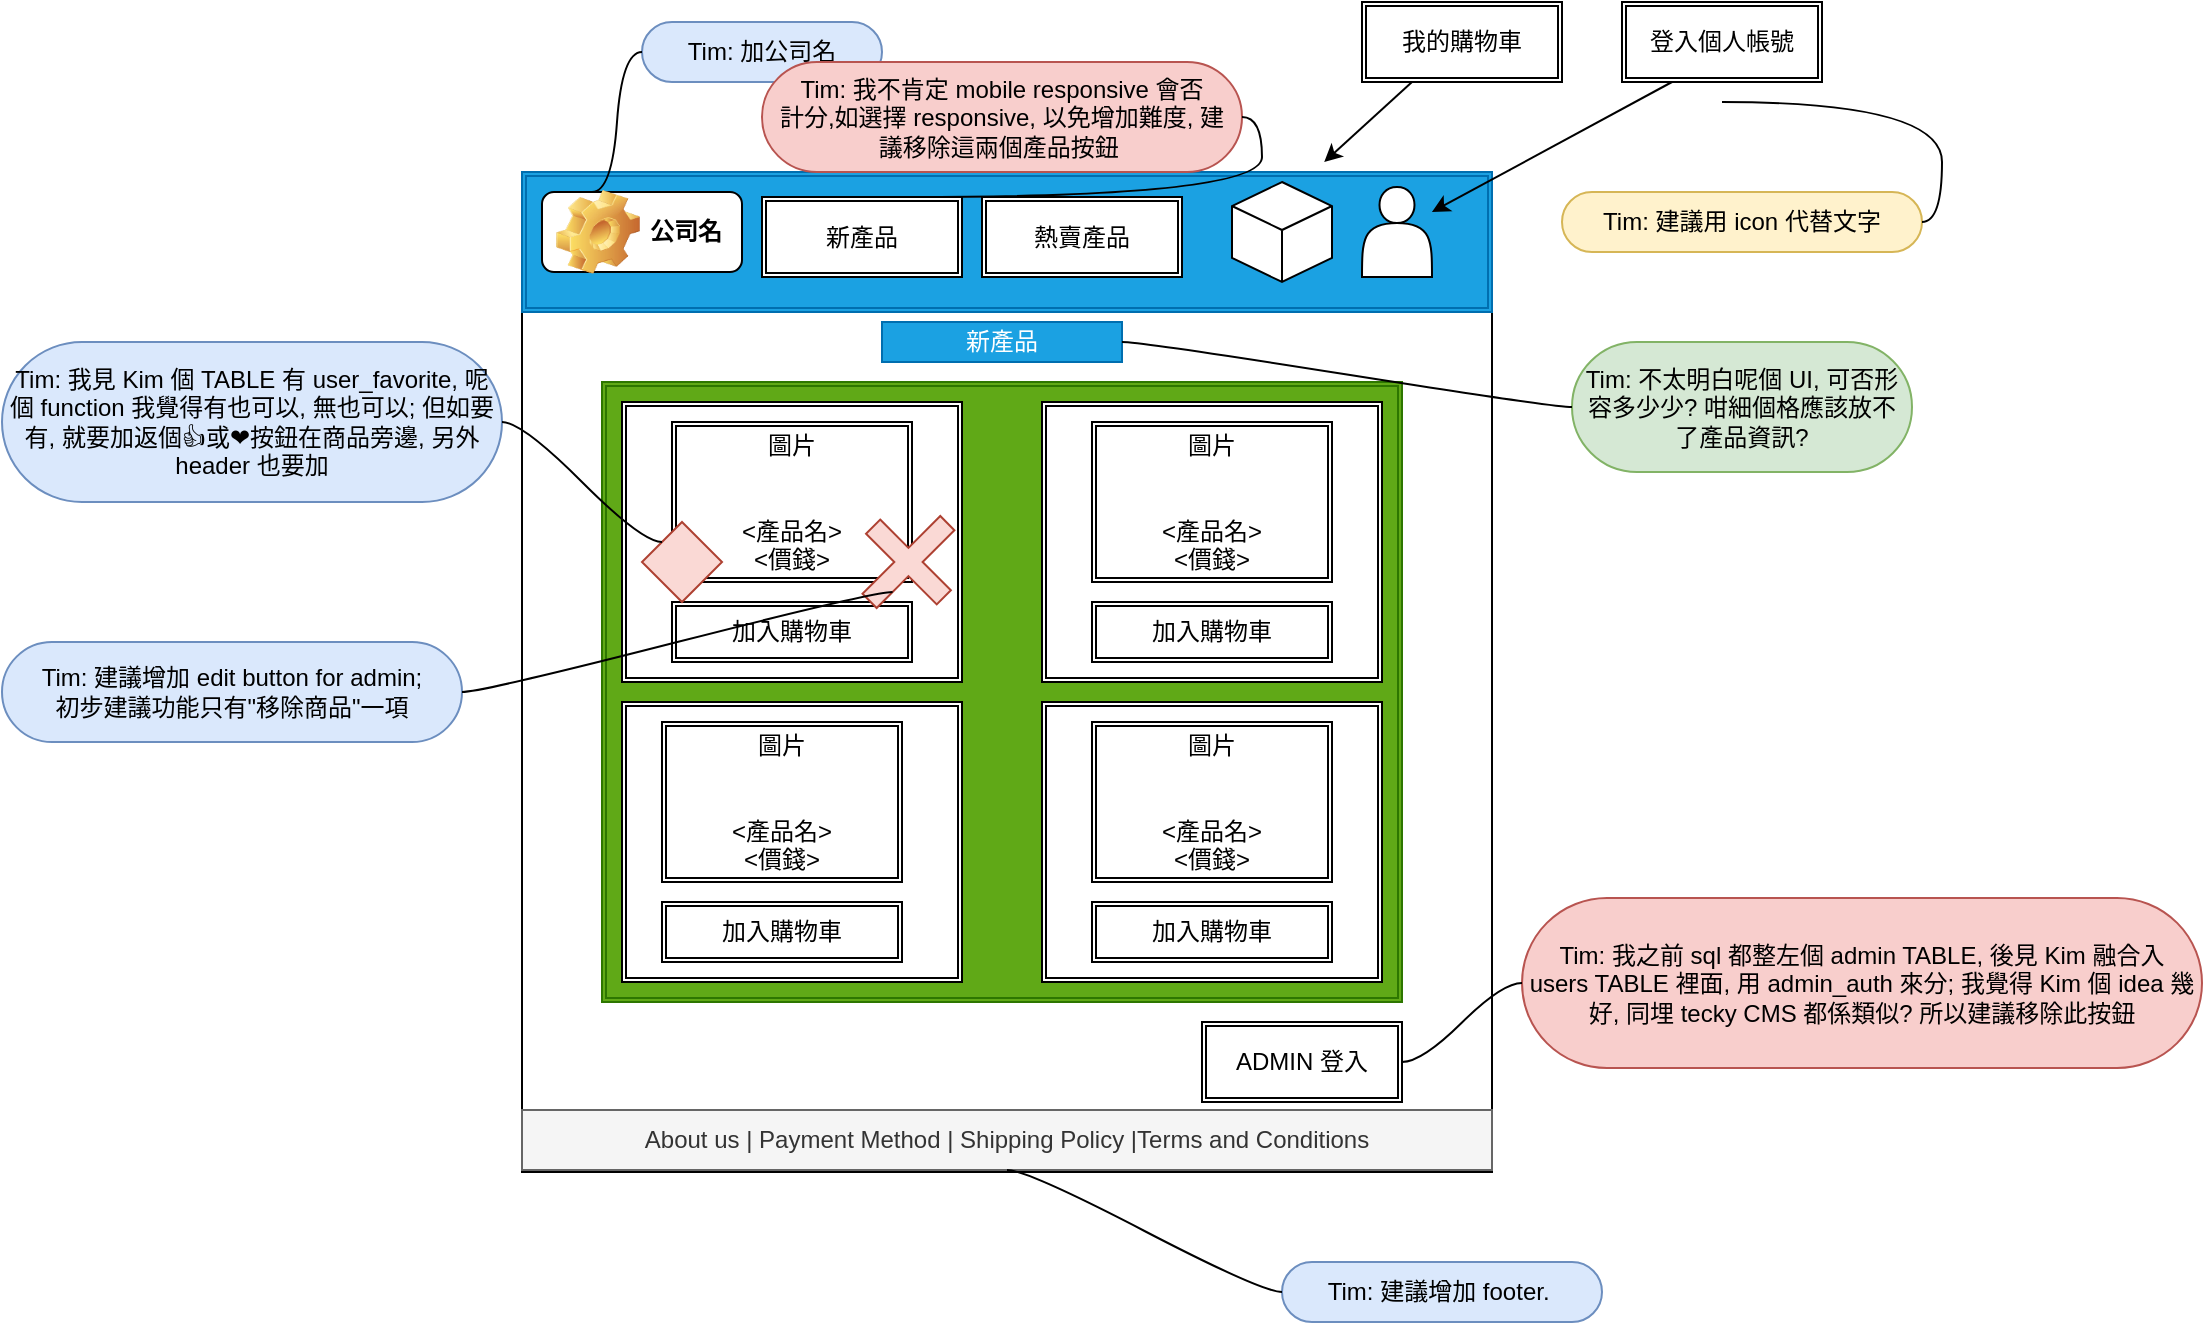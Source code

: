 <mxfile>
    <diagram id="roQbGH4EcYlLzuBR_OSG" name="Page-1">
        <mxGraphModel dx="1471" dy="502" grid="1" gridSize="10" guides="1" tooltips="1" connect="1" arrows="1" fold="1" page="1" pageScale="1" pageWidth="850" pageHeight="1100" math="0" shadow="0">
            <root>
                <mxCell id="0"/>
                <mxCell id="1" parent="0"/>
                <mxCell id="2" value="" style="whiteSpace=wrap;html=1;" parent="1" vertex="1">
                    <mxGeometry x="140" y="145" width="485" height="500" as="geometry"/>
                </mxCell>
                <mxCell id="4" value="" style="shape=ext;double=1;rounded=0;whiteSpace=wrap;html=1;fillColor=#1ba1e2;fontColor=#ffffff;strokeColor=#006EAF;" parent="1" vertex="1">
                    <mxGeometry x="140" y="145" width="485" height="70" as="geometry"/>
                </mxCell>
                <mxCell id="5" value="熱賣產品" style="shape=ext;double=1;rounded=0;whiteSpace=wrap;html=1;" parent="1" vertex="1">
                    <mxGeometry x="370" y="157.5" width="100" height="40" as="geometry"/>
                </mxCell>
                <mxCell id="6" value="新產品" style="shape=ext;double=1;rounded=0;whiteSpace=wrap;html=1;" parent="1" vertex="1">
                    <mxGeometry x="260" y="157.5" width="100" height="40" as="geometry"/>
                </mxCell>
                <mxCell id="29" style="edgeStyle=none;html=1;exitX=0.25;exitY=1;exitDx=0;exitDy=0;entryX=0.827;entryY=-0.071;entryDx=0;entryDy=0;entryPerimeter=0;" parent="1" source="7" target="4" edge="1">
                    <mxGeometry relative="1" as="geometry"/>
                </mxCell>
                <mxCell id="7" value="我的購物車" style="shape=ext;double=1;rounded=0;whiteSpace=wrap;html=1;" parent="1" vertex="1">
                    <mxGeometry x="560" y="60" width="100" height="40" as="geometry"/>
                </mxCell>
                <mxCell id="8" value="" style="shape=ext;double=1;rounded=0;whiteSpace=wrap;html=1;fillColor=#60a917;fontColor=#ffffff;strokeColor=#2D7600;" parent="1" vertex="1">
                    <mxGeometry x="180" y="250" width="400" height="310" as="geometry"/>
                </mxCell>
                <mxCell id="10" value="ADMIN 登入" style="shape=ext;double=1;rounded=0;whiteSpace=wrap;html=1;" parent="1" vertex="1">
                    <mxGeometry x="480" y="570" width="100" height="40" as="geometry"/>
                </mxCell>
                <mxCell id="30" style="edgeStyle=none;html=1;exitX=0.25;exitY=1;exitDx=0;exitDy=0;entryX=0.938;entryY=0.286;entryDx=0;entryDy=0;entryPerimeter=0;" parent="1" source="11" target="4" edge="1">
                    <mxGeometry relative="1" as="geometry"/>
                </mxCell>
                <mxCell id="11" value="登入個人帳號" style="shape=ext;double=1;rounded=0;whiteSpace=wrap;html=1;" parent="1" vertex="1">
                    <mxGeometry x="690" y="60" width="100" height="40" as="geometry"/>
                </mxCell>
                <mxCell id="12" value="" style="shape=ext;double=1;rounded=0;whiteSpace=wrap;html=1;" parent="1" vertex="1">
                    <mxGeometry x="190" y="260" width="170" height="140" as="geometry"/>
                </mxCell>
                <mxCell id="13" value="圖片&lt;br&gt;&lt;br&gt;&lt;br&gt;&amp;lt;產品名&amp;gt;&lt;br&gt;&amp;lt;價錢&amp;gt;" style="shape=ext;double=1;rounded=0;whiteSpace=wrap;html=1;" parent="1" vertex="1">
                    <mxGeometry x="215" y="270" width="120" height="80" as="geometry"/>
                </mxCell>
                <mxCell id="15" value="加入購物車" style="shape=ext;double=1;rounded=0;whiteSpace=wrap;html=1;" parent="1" vertex="1">
                    <mxGeometry x="215" y="360" width="120" height="30" as="geometry"/>
                </mxCell>
                <mxCell id="16" value="" style="shape=ext;double=1;rounded=0;whiteSpace=wrap;html=1;" parent="1" vertex="1">
                    <mxGeometry x="190" y="410" width="170" height="140" as="geometry"/>
                </mxCell>
                <mxCell id="17" value="" style="shape=ext;double=1;rounded=0;whiteSpace=wrap;html=1;" parent="1" vertex="1">
                    <mxGeometry x="400" y="410" width="170" height="140" as="geometry"/>
                </mxCell>
                <mxCell id="18" value="" style="shape=ext;double=1;rounded=0;whiteSpace=wrap;html=1;" parent="1" vertex="1">
                    <mxGeometry x="400" y="260" width="170" height="140" as="geometry"/>
                </mxCell>
                <mxCell id="20" value="圖片&lt;br&gt;&lt;br&gt;&lt;br&gt;&amp;lt;產品名&amp;gt;&lt;br&gt;&amp;lt;價錢&amp;gt;" style="shape=ext;double=1;rounded=0;whiteSpace=wrap;html=1;" parent="1" vertex="1">
                    <mxGeometry x="425" y="270" width="120" height="80" as="geometry"/>
                </mxCell>
                <mxCell id="21" value="圖片&lt;br&gt;&lt;br&gt;&lt;br&gt;&amp;lt;產品名&amp;gt;&lt;br&gt;&amp;lt;價錢&amp;gt;" style="shape=ext;double=1;rounded=0;whiteSpace=wrap;html=1;" parent="1" vertex="1">
                    <mxGeometry x="425" y="420" width="120" height="80" as="geometry"/>
                </mxCell>
                <mxCell id="22" value="圖片&lt;br&gt;&lt;br&gt;&lt;br&gt;&amp;lt;產品名&amp;gt;&lt;br&gt;&amp;lt;價錢&amp;gt;" style="shape=ext;double=1;rounded=0;whiteSpace=wrap;html=1;" parent="1" vertex="1">
                    <mxGeometry x="210" y="420" width="120" height="80" as="geometry"/>
                </mxCell>
                <mxCell id="23" value="加入購物車" style="shape=ext;double=1;rounded=0;whiteSpace=wrap;html=1;" parent="1" vertex="1">
                    <mxGeometry x="425" y="360" width="120" height="30" as="geometry"/>
                </mxCell>
                <mxCell id="24" value="加入購物車" style="shape=ext;double=1;rounded=0;whiteSpace=wrap;html=1;" parent="1" vertex="1">
                    <mxGeometry x="425" y="510" width="120" height="30" as="geometry"/>
                </mxCell>
                <mxCell id="25" value="加入購物車" style="shape=ext;double=1;rounded=0;whiteSpace=wrap;html=1;" parent="1" vertex="1">
                    <mxGeometry x="210" y="510" width="120" height="30" as="geometry"/>
                </mxCell>
                <mxCell id="UcK-Pxc_Kl1VhHMFRF_i-39" value="新產品" style="rounded=0;whiteSpace=wrap;html=1;fillColor=#1ba1e2;fontColor=#ffffff;strokeColor=#006EAF;" parent="1" vertex="1">
                    <mxGeometry x="320" y="220" width="120" height="20" as="geometry"/>
                </mxCell>
                <mxCell id="26" value="" style="shape=actor;whiteSpace=wrap;html=1;" parent="1" vertex="1">
                    <mxGeometry x="560" y="152.5" width="35" height="45" as="geometry"/>
                </mxCell>
                <mxCell id="27" value="" style="html=1;whiteSpace=wrap;shape=isoCube2;backgroundOutline=1;isoAngle=15;" parent="1" vertex="1">
                    <mxGeometry x="495" y="150" width="50" height="50" as="geometry"/>
                </mxCell>
                <mxCell id="32" value="公司名" style="label;whiteSpace=wrap;html=1;image=img/clipart/Gear_128x128.png" parent="1" vertex="1">
                    <mxGeometry x="150" y="155" width="100" height="40" as="geometry"/>
                </mxCell>
                <mxCell id="33" value="Tim: 建議用 icon 代替文字" style="whiteSpace=wrap;html=1;rounded=1;arcSize=50;align=center;verticalAlign=middle;strokeWidth=1;autosize=1;spacing=4;treeFolding=1;treeMoving=1;newEdgeStyle={&quot;edgeStyle&quot;:&quot;entityRelationEdgeStyle&quot;,&quot;startArrow&quot;:&quot;none&quot;,&quot;endArrow&quot;:&quot;none&quot;,&quot;segment&quot;:10,&quot;curved&quot;:1,&quot;sourcePerimeterSpacing&quot;:0,&quot;targetPerimeterSpacing&quot;:0};fillColor=#fff2cc;strokeColor=#d6b656;" parent="1" vertex="1">
                    <mxGeometry x="660" y="155" width="180" height="30" as="geometry"/>
                </mxCell>
                <mxCell id="34" value="" style="edgeStyle=entityRelationEdgeStyle;startArrow=none;endArrow=none;segment=10;curved=1;sourcePerimeterSpacing=0;targetPerimeterSpacing=0;" parent="1" target="33" edge="1">
                    <mxGeometry relative="1" as="geometry">
                        <mxPoint x="740" y="110" as="sourcePoint"/>
                    </mxGeometry>
                </mxCell>
                <mxCell id="35" value="Tim: 加公司名" style="whiteSpace=wrap;html=1;rounded=1;arcSize=50;align=center;verticalAlign=middle;strokeWidth=1;autosize=1;spacing=4;treeFolding=1;treeMoving=1;newEdgeStyle={&quot;edgeStyle&quot;:&quot;entityRelationEdgeStyle&quot;,&quot;startArrow&quot;:&quot;none&quot;,&quot;endArrow&quot;:&quot;none&quot;,&quot;segment&quot;:10,&quot;curved&quot;:1,&quot;sourcePerimeterSpacing&quot;:0,&quot;targetPerimeterSpacing&quot;:0};fillColor=#dae8fc;strokeColor=#6c8ebf;" parent="1" vertex="1">
                    <mxGeometry x="200" y="70" width="120" height="30" as="geometry"/>
                </mxCell>
                <mxCell id="36" value="" style="edgeStyle=entityRelationEdgeStyle;startArrow=none;endArrow=none;segment=10;curved=1;sourcePerimeterSpacing=0;targetPerimeterSpacing=0;exitX=0.25;exitY=0;exitDx=0;exitDy=0;" parent="1" source="32" target="35" edge="1">
                    <mxGeometry relative="1" as="geometry">
                        <mxPoint x="440" y="390" as="sourcePoint"/>
                    </mxGeometry>
                </mxCell>
                <mxCell id="37" value="Tim: 我之前 sql 都整左個 admin TABLE, 後見 Kim 融合入 users TABLE 裡面, 用 admin_auth 來分; 我覺得 Kim 個 idea 幾好, 同埋 tecky CMS 都係類似? 所以建議移除此按鈕" style="whiteSpace=wrap;html=1;rounded=1;arcSize=50;align=center;verticalAlign=middle;strokeWidth=1;autosize=1;spacing=4;treeFolding=1;treeMoving=1;newEdgeStyle={&quot;edgeStyle&quot;:&quot;entityRelationEdgeStyle&quot;,&quot;startArrow&quot;:&quot;none&quot;,&quot;endArrow&quot;:&quot;none&quot;,&quot;segment&quot;:10,&quot;curved&quot;:1,&quot;sourcePerimeterSpacing&quot;:0,&quot;targetPerimeterSpacing&quot;:0};fillColor=#f8cecc;strokeColor=#b85450;" parent="1" vertex="1">
                    <mxGeometry x="640" y="508" width="340" height="85" as="geometry"/>
                </mxCell>
                <mxCell id="38" value="" style="edgeStyle=entityRelationEdgeStyle;startArrow=none;endArrow=none;segment=10;curved=1;sourcePerimeterSpacing=0;targetPerimeterSpacing=0;" parent="1" source="10" target="37" edge="1">
                    <mxGeometry relative="1" as="geometry">
                        <mxPoint x="675" y="420" as="sourcePoint"/>
                    </mxGeometry>
                </mxCell>
                <mxCell id="39" value="Tim: 我不肯定 mobile responsive 會否&lt;br&gt;計分,如選擇 responsive, 以免增加難度, 建議移除這兩個產品按鈕&amp;nbsp;" style="whiteSpace=wrap;html=1;rounded=1;arcSize=50;align=center;verticalAlign=middle;strokeWidth=1;autosize=1;spacing=4;treeFolding=1;treeMoving=1;newEdgeStyle={&quot;edgeStyle&quot;:&quot;entityRelationEdgeStyle&quot;,&quot;startArrow&quot;:&quot;none&quot;,&quot;endArrow&quot;:&quot;none&quot;,&quot;segment&quot;:10,&quot;curved&quot;:1,&quot;sourcePerimeterSpacing&quot;:0,&quot;targetPerimeterSpacing&quot;:0};fillColor=#f8cecc;strokeColor=#b85450;" parent="1" vertex="1">
                    <mxGeometry x="260" y="90" width="240" height="55" as="geometry"/>
                </mxCell>
                <mxCell id="40" value="" style="edgeStyle=entityRelationEdgeStyle;startArrow=none;endArrow=none;segment=10;curved=1;sourcePerimeterSpacing=0;targetPerimeterSpacing=0;exitX=0.75;exitY=0;exitDx=0;exitDy=0;" parent="1" source="6" target="39" edge="1">
                    <mxGeometry relative="1" as="geometry">
                        <mxPoint x="380" y="112" as="sourcePoint"/>
                    </mxGeometry>
                </mxCell>
                <UserObject label="About us | Payment Method | Shipping Policy |Terms and Conditions" treeRoot="1" id="41">
                    <mxCell style="whiteSpace=wrap;html=1;align=center;treeFolding=1;treeMoving=1;newEdgeStyle={&quot;edgeStyle&quot;:&quot;elbowEdgeStyle&quot;,&quot;startArrow&quot;:&quot;none&quot;,&quot;endArrow&quot;:&quot;none&quot;};fillColor=#f5f5f5;fontColor=#333333;strokeColor=#666666;" parent="1" vertex="1">
                        <mxGeometry x="140" y="614" width="485" height="30" as="geometry"/>
                    </mxCell>
                </UserObject>
                <mxCell id="43" value="Tim: 建議增加 footer.&amp;nbsp;" style="whiteSpace=wrap;html=1;rounded=1;arcSize=50;align=center;verticalAlign=middle;strokeWidth=1;autosize=1;spacing=4;treeFolding=1;treeMoving=1;newEdgeStyle={&quot;edgeStyle&quot;:&quot;entityRelationEdgeStyle&quot;,&quot;startArrow&quot;:&quot;none&quot;,&quot;endArrow&quot;:&quot;none&quot;,&quot;segment&quot;:10,&quot;curved&quot;:1,&quot;sourcePerimeterSpacing&quot;:0,&quot;targetPerimeterSpacing&quot;:0};fillColor=#dae8fc;strokeColor=#6c8ebf;" parent="1" vertex="1">
                    <mxGeometry x="520" y="690" width="160" height="30" as="geometry"/>
                </mxCell>
                <mxCell id="44" value="" style="edgeStyle=entityRelationEdgeStyle;startArrow=none;endArrow=none;segment=10;curved=1;sourcePerimeterSpacing=0;targetPerimeterSpacing=0;exitX=0.5;exitY=1;exitDx=0;exitDy=0;" parent="1" source="41" target="43" edge="1">
                    <mxGeometry relative="1" as="geometry">
                        <mxPoint x="520" y="732" as="sourcePoint"/>
                    </mxGeometry>
                </mxCell>
                <mxCell id="45" value="" style="rhombus;whiteSpace=wrap;html=1;fillColor=#fad9d5;strokeColor=#ae4132;" parent="1" vertex="1">
                    <mxGeometry x="200" y="320" width="40" height="40" as="geometry"/>
                </mxCell>
                <mxCell id="46" value="" style="shape=cross;whiteSpace=wrap;html=1;rotation=45;fillColor=#fad9d5;strokeColor=#ae4132;" parent="1" vertex="1">
                    <mxGeometry x="308.23" y="312.5" width="50" height="55" as="geometry"/>
                </mxCell>
                <mxCell id="47" value="Tim: 我見 Kim 個 TABLE 有 user_favorite, 呢個 function 我覺得有也可以, 無也可以; 但如要有, 就要加返個👍或❤按鈕在商品旁邊, 另外 header 也要加" style="whiteSpace=wrap;html=1;rounded=1;arcSize=50;align=center;verticalAlign=middle;strokeWidth=1;autosize=1;spacing=4;treeFolding=1;treeMoving=1;newEdgeStyle={&quot;edgeStyle&quot;:&quot;entityRelationEdgeStyle&quot;,&quot;startArrow&quot;:&quot;none&quot;,&quot;endArrow&quot;:&quot;none&quot;,&quot;segment&quot;:10,&quot;curved&quot;:1,&quot;sourcePerimeterSpacing&quot;:0,&quot;targetPerimeterSpacing&quot;:0};fillColor=#dae8fc;strokeColor=#6c8ebf;" parent="1" vertex="1">
                    <mxGeometry x="-120" y="230" width="250" height="80" as="geometry"/>
                </mxCell>
                <mxCell id="48" value="" style="edgeStyle=entityRelationEdgeStyle;startArrow=none;endArrow=none;segment=10;curved=1;sourcePerimeterSpacing=0;targetPerimeterSpacing=0;exitX=0;exitY=0;exitDx=0;exitDy=0;" parent="1" source="45" target="47" edge="1">
                    <mxGeometry relative="1" as="geometry">
                        <mxPoint y="312.5" as="sourcePoint"/>
                    </mxGeometry>
                </mxCell>
                <mxCell id="49" value="Tim: 建議增加 edit button for admin;&lt;br&gt;初步建議功能只有&quot;移除商品&quot;一項" style="whiteSpace=wrap;html=1;rounded=1;arcSize=50;align=center;verticalAlign=middle;strokeWidth=1;autosize=1;spacing=4;treeFolding=1;treeMoving=1;newEdgeStyle={&quot;edgeStyle&quot;:&quot;entityRelationEdgeStyle&quot;,&quot;startArrow&quot;:&quot;none&quot;,&quot;endArrow&quot;:&quot;none&quot;,&quot;segment&quot;:10,&quot;curved&quot;:1,&quot;sourcePerimeterSpacing&quot;:0,&quot;targetPerimeterSpacing&quot;:0};fillColor=#dae8fc;strokeColor=#6c8ebf;" parent="1" vertex="1">
                    <mxGeometry x="-120" y="380" width="230" height="50" as="geometry"/>
                </mxCell>
                <mxCell id="50" value="" style="edgeStyle=entityRelationEdgeStyle;startArrow=none;endArrow=none;segment=10;curved=1;sourcePerimeterSpacing=0;targetPerimeterSpacing=0;exitX=0;exitY=0;exitDx=30;exitDy=43.75;exitPerimeter=0;" parent="1" source="46" target="49" edge="1">
                    <mxGeometry relative="1" as="geometry">
                        <mxPoint x="-100" y="442" as="sourcePoint"/>
                    </mxGeometry>
                </mxCell>
                <mxCell id="51" value="Tim: 不太明白呢個 UI, 可否形容多少少? 咁細個格應該放不了產品資訊?" style="whiteSpace=wrap;html=1;rounded=1;arcSize=50;align=center;verticalAlign=middle;strokeWidth=1;autosize=1;spacing=4;treeFolding=1;treeMoving=1;newEdgeStyle={&quot;edgeStyle&quot;:&quot;entityRelationEdgeStyle&quot;,&quot;startArrow&quot;:&quot;none&quot;,&quot;endArrow&quot;:&quot;none&quot;,&quot;segment&quot;:10,&quot;curved&quot;:1,&quot;sourcePerimeterSpacing&quot;:0,&quot;targetPerimeterSpacing&quot;:0};fillColor=#d5e8d4;strokeColor=#82b366;" parent="1" vertex="1">
                    <mxGeometry x="665" y="230" width="170" height="65" as="geometry"/>
                </mxCell>
                <mxCell id="52" value="" style="edgeStyle=entityRelationEdgeStyle;startArrow=none;endArrow=none;segment=10;curved=1;sourcePerimeterSpacing=0;targetPerimeterSpacing=0;exitX=1;exitY=0.5;exitDx=0;exitDy=0;" parent="1" source="UcK-Pxc_Kl1VhHMFRF_i-39" target="51" edge="1">
                    <mxGeometry relative="1" as="geometry">
                        <mxPoint x="690" y="312" as="sourcePoint"/>
                    </mxGeometry>
                </mxCell>
            </root>
        </mxGraphModel>
    </diagram>
    <diagram id="lkmxrXfbDZBz3YXu63e8" name="Page-1(Version. A)">
        <mxGraphModel dx="485" dy="502" grid="1" gridSize="10" guides="1" tooltips="1" connect="1" arrows="1" fold="1" page="1" pageScale="1" pageWidth="850" pageHeight="1100" math="0" shadow="0">
            <root>
                <mxCell id="0"/>
                <mxCell id="1" parent="0"/>
                <mxCell id="ocGNIkH-NYauxbnu2ZY7-1" value="" style="whiteSpace=wrap;html=1;" parent="1" vertex="1">
                    <mxGeometry x="140" y="145" width="485" height="500" as="geometry"/>
                </mxCell>
                <mxCell id="ocGNIkH-NYauxbnu2ZY7-2" value="" style="shape=ext;double=1;rounded=0;whiteSpace=wrap;html=1;fillColor=#1ba1e2;fontColor=#ffffff;strokeColor=#006EAF;" parent="1" vertex="1">
                    <mxGeometry x="140" y="145" width="485" height="70" as="geometry"/>
                </mxCell>
                <mxCell id="ocGNIkH-NYauxbnu2ZY7-4" value="產品" style="shape=ext;double=1;rounded=0;whiteSpace=wrap;html=1;strokeColor=#FFFF00;" parent="1" vertex="1">
                    <mxGeometry x="280" y="160" width="100" height="40" as="geometry"/>
                </mxCell>
                <mxCell id="ocGNIkH-NYauxbnu2ZY7-6" value="我的購物車" style="shape=ext;double=1;rounded=0;whiteSpace=wrap;html=1;" parent="1" vertex="1">
                    <mxGeometry x="400" y="160" width="100" height="40" as="geometry"/>
                </mxCell>
                <mxCell id="ocGNIkH-NYauxbnu2ZY7-7" value="" style="shape=ext;double=1;rounded=0;whiteSpace=wrap;html=1;fillColor=#60a917;fontColor=#ffffff;strokeColor=#2D7600;" parent="1" vertex="1">
                    <mxGeometry x="180" y="250" width="400" height="310" as="geometry"/>
                </mxCell>
                <mxCell id="ocGNIkH-NYauxbnu2ZY7-10" value="登入" style="shape=ext;double=1;rounded=0;whiteSpace=wrap;html=1;" parent="1" vertex="1">
                    <mxGeometry x="530" y="160" width="70" height="40" as="geometry"/>
                </mxCell>
                <mxCell id="ocGNIkH-NYauxbnu2ZY7-11" value="" style="shape=ext;double=1;rounded=0;whiteSpace=wrap;html=1;" parent="1" vertex="1">
                    <mxGeometry x="190" y="260" width="170" height="140" as="geometry"/>
                </mxCell>
                <mxCell id="ocGNIkH-NYauxbnu2ZY7-12" value="圖片&lt;br&gt;&lt;br&gt;&lt;br&gt;&amp;lt;產品名&amp;gt;&lt;br&gt;&amp;lt;價錢&amp;gt;" style="shape=ext;double=1;rounded=0;whiteSpace=wrap;html=1;" parent="1" vertex="1">
                    <mxGeometry x="215" y="270" width="120" height="80" as="geometry"/>
                </mxCell>
                <mxCell id="ocGNIkH-NYauxbnu2ZY7-13" value="加入購物車" style="shape=ext;double=1;rounded=0;whiteSpace=wrap;html=1;" parent="1" vertex="1">
                    <mxGeometry x="215" y="360" width="120" height="30" as="geometry"/>
                </mxCell>
                <mxCell id="ocGNIkH-NYauxbnu2ZY7-14" value="" style="shape=ext;double=1;rounded=0;whiteSpace=wrap;html=1;" parent="1" vertex="1">
                    <mxGeometry x="190" y="410" width="170" height="140" as="geometry"/>
                </mxCell>
                <mxCell id="ocGNIkH-NYauxbnu2ZY7-15" value="" style="shape=ext;double=1;rounded=0;whiteSpace=wrap;html=1;" parent="1" vertex="1">
                    <mxGeometry x="400" y="410" width="170" height="140" as="geometry"/>
                </mxCell>
                <mxCell id="ocGNIkH-NYauxbnu2ZY7-16" value="" style="shape=ext;double=1;rounded=0;whiteSpace=wrap;html=1;" parent="1" vertex="1">
                    <mxGeometry x="400" y="260" width="170" height="140" as="geometry"/>
                </mxCell>
                <mxCell id="ocGNIkH-NYauxbnu2ZY7-17" value="圖片&lt;br&gt;&lt;br&gt;&lt;br&gt;&amp;lt;產品名&amp;gt;&lt;br&gt;&amp;lt;價錢&amp;gt;" style="shape=ext;double=1;rounded=0;whiteSpace=wrap;html=1;" parent="1" vertex="1">
                    <mxGeometry x="425" y="270" width="120" height="80" as="geometry"/>
                </mxCell>
                <mxCell id="ocGNIkH-NYauxbnu2ZY7-18" value="圖片&lt;br&gt;&lt;br&gt;&lt;br&gt;&amp;lt;產品名&amp;gt;&lt;br&gt;&amp;lt;價錢&amp;gt;" style="shape=ext;double=1;rounded=0;whiteSpace=wrap;html=1;" parent="1" vertex="1">
                    <mxGeometry x="425" y="420" width="120" height="80" as="geometry"/>
                </mxCell>
                <mxCell id="ocGNIkH-NYauxbnu2ZY7-19" value="圖片&lt;br&gt;&lt;br&gt;&lt;br&gt;&amp;lt;產品名&amp;gt;&lt;br&gt;&amp;lt;價錢&amp;gt;" style="shape=ext;double=1;rounded=0;whiteSpace=wrap;html=1;" parent="1" vertex="1">
                    <mxGeometry x="210" y="420" width="120" height="80" as="geometry"/>
                </mxCell>
                <mxCell id="ocGNIkH-NYauxbnu2ZY7-20" value="加入購物車" style="shape=ext;double=1;rounded=0;whiteSpace=wrap;html=1;" parent="1" vertex="1">
                    <mxGeometry x="425" y="360" width="120" height="30" as="geometry"/>
                </mxCell>
                <mxCell id="ocGNIkH-NYauxbnu2ZY7-21" value="加入購物車" style="shape=ext;double=1;rounded=0;whiteSpace=wrap;html=1;" parent="1" vertex="1">
                    <mxGeometry x="425" y="510" width="120" height="30" as="geometry"/>
                </mxCell>
                <mxCell id="ocGNIkH-NYauxbnu2ZY7-22" value="加入購物車" style="shape=ext;double=1;rounded=0;whiteSpace=wrap;html=1;" parent="1" vertex="1">
                    <mxGeometry x="210" y="510" width="120" height="30" as="geometry"/>
                </mxCell>
                <mxCell id="ocGNIkH-NYauxbnu2ZY7-23" value="產品" style="rounded=0;whiteSpace=wrap;html=1;fillColor=#1ba1e2;fontColor=#ffffff;strokeColor=#006EAF;" parent="1" vertex="1">
                    <mxGeometry x="320" y="220" width="120" height="20" as="geometry"/>
                </mxCell>
                <mxCell id="ocGNIkH-NYauxbnu2ZY7-26" value="公司名" style="label;whiteSpace=wrap;html=1;image=img/clipart/Gear_128x128.png" parent="1" vertex="1">
                    <mxGeometry x="150" y="160" width="100" height="40" as="geometry"/>
                </mxCell>
                <UserObject label="About us | Payment Method | Shipping Policy |Terms and Conditions" treeRoot="1" id="ocGNIkH-NYauxbnu2ZY7-32">
                    <mxCell style="whiteSpace=wrap;html=1;align=center;treeFolding=1;treeMoving=1;newEdgeStyle={&quot;edgeStyle&quot;:&quot;elbowEdgeStyle&quot;,&quot;startArrow&quot;:&quot;none&quot;,&quot;endArrow&quot;:&quot;none&quot;};fillColor=#f5f5f5;fontColor=#333333;strokeColor=#666666;" parent="1" vertex="1">
                        <mxGeometry x="140" y="614" width="485" height="30" as="geometry"/>
                    </mxCell>
                </UserObject>
                <mxCell id="N65De-_OTCPOv7eFrJqK-2" value="" style="edgeStyle=none;html=1;" edge="1" parent="1" target="ocGNIkH-NYauxbnu2ZY7-32">
                    <mxGeometry relative="1" as="geometry">
                        <mxPoint x="381.103" y="610" as="sourcePoint"/>
                    </mxGeometry>
                </mxCell>
            </root>
        </mxGraphModel>
    </diagram>
    <diagram id="fANm_Gd2rAKvmsYXUyTT" name="Page-2">
        <mxGraphModel dx="485" dy="502" grid="1" gridSize="10" guides="1" tooltips="1" connect="1" arrows="1" fold="1" page="1" pageScale="1" pageWidth="850" pageHeight="1100" math="0" shadow="0">
            <root>
                <mxCell id="0"/>
                <mxCell id="1" parent="0"/>
                <mxCell id="bjGK-1y20jDesputuVQT-1" value="" style="whiteSpace=wrap;html=1;aspect=fixed;" parent="1" vertex="1">
                    <mxGeometry x="140" y="140" width="480" height="480" as="geometry"/>
                </mxCell>
                <mxCell id="bjGK-1y20jDesputuVQT-2" value="" style="shape=ext;double=1;rounded=0;whiteSpace=wrap;html=1;fillColor=#1ba1e2;fontColor=#ffffff;strokeColor=#006EAF;" parent="1" vertex="1">
                    <mxGeometry x="140" y="140" width="480" height="70" as="geometry"/>
                </mxCell>
                <mxCell id="bjGK-1y20jDesputuVQT-6" value="" style="shape=ext;double=1;rounded=0;whiteSpace=wrap;html=1;fillColor=#60a917;fontColor=#ffffff;strokeColor=#2D7600;" parent="1" vertex="1">
                    <mxGeometry x="180" y="250" width="390" height="220" as="geometry"/>
                </mxCell>
                <mxCell id="bjGK-1y20jDesputuVQT-9" value="" style="shape=ext;double=1;rounded=0;whiteSpace=wrap;html=1;" parent="1" vertex="1">
                    <mxGeometry x="255" y="260" width="235" height="180" as="geometry"/>
                </mxCell>
                <mxCell id="bjGK-1y20jDesputuVQT-10" value="帳戶名:&amp;nbsp; &amp;nbsp; &amp;nbsp; &amp;nbsp; &amp;nbsp; &amp;nbsp; &amp;nbsp; &amp;nbsp; &amp;nbsp; &amp;nbsp; &amp;nbsp; &amp;nbsp; &amp;nbsp; &amp;nbsp; &amp;nbsp;&lt;br&gt;&amp;nbsp; &amp;nbsp; &amp;nbsp; &amp;nbsp; &amp;nbsp; &amp;nbsp; &amp;nbsp; &amp;nbsp;&lt;br&gt;密碼:&amp;nbsp; &amp;nbsp; &amp;nbsp; &amp;nbsp; &amp;nbsp; &amp;nbsp; &amp;nbsp; &amp;nbsp; &amp;nbsp; &amp;nbsp; &amp;nbsp; &amp;nbsp; &amp;nbsp;&amp;nbsp;&lt;br&gt;&lt;br&gt;&amp;nbsp; &amp;nbsp;&amp;nbsp;" style="shape=ext;double=1;rounded=0;whiteSpace=wrap;html=1;" parent="1" vertex="1">
                    <mxGeometry x="301.25" y="270" width="147.5" height="100" as="geometry"/>
                </mxCell>
                <mxCell id="bjGK-1y20jDesputuVQT-15" value="&lt;span style=&quot;color: rgb(240, 240, 240);&quot;&gt;登入&lt;/span&gt;" style="rounded=0;whiteSpace=wrap;html=1;fillColor=#1ba1e2;fontColor=#ffffff;strokeColor=#006EAF;" parent="1" vertex="1">
                    <mxGeometry x="320" y="220" width="120" height="20" as="geometry"/>
                </mxCell>
                <mxCell id="bjGK-1y20jDesputuVQT-20" value="OR" style="text;html=1;strokeColor=none;fillColor=none;align=center;verticalAlign=middle;whiteSpace=wrap;rounded=0;" parent="1" vertex="1">
                    <mxGeometry x="345" y="370" width="60" height="30" as="geometry"/>
                </mxCell>
                <mxCell id="bjGK-1y20jDesputuVQT-21" value="GOOGLE登入" style="shape=ext;double=1;rounded=0;whiteSpace=wrap;html=1;" parent="1" vertex="1">
                    <mxGeometry x="315" y="400" width="120" height="30" as="geometry"/>
                </mxCell>
                <mxCell id="bjGK-1y20jDesputuVQT-22" value="" style="rounded=0;whiteSpace=wrap;html=1;" parent="1" vertex="1">
                    <mxGeometry x="352.5" y="290" width="87.5" height="10" as="geometry"/>
                </mxCell>
                <mxCell id="bjGK-1y20jDesputuVQT-23" value="" style="rounded=0;whiteSpace=wrap;html=1;" parent="1" vertex="1">
                    <mxGeometry x="352.5" y="315" width="87.5" height="10" as="geometry"/>
                </mxCell>
                <mxCell id="bjGK-1y20jDesputuVQT-24" value="登入" style="shape=ext;double=1;rounded=0;whiteSpace=wrap;html=1;" parent="1" vertex="1">
                    <mxGeometry x="335" y="340" width="80" height="20" as="geometry"/>
                </mxCell>
                <mxCell id="HndbqnXPIlF8aP_lB7vw-1" value="產品" style="shape=ext;double=1;rounded=0;whiteSpace=wrap;html=1;" parent="1" vertex="1">
                    <mxGeometry x="280" y="160" width="100" height="40" as="geometry"/>
                </mxCell>
                <mxCell id="HndbqnXPIlF8aP_lB7vw-2" value="我的購物車" style="shape=ext;double=1;rounded=0;whiteSpace=wrap;html=1;" parent="1" vertex="1">
                    <mxGeometry x="400" y="160" width="100" height="40" as="geometry"/>
                </mxCell>
                <mxCell id="HndbqnXPIlF8aP_lB7vw-3" value="登入" style="shape=ext;double=1;rounded=0;whiteSpace=wrap;html=1;strokeColor=#FFFF00;" parent="1" vertex="1">
                    <mxGeometry x="530" y="160" width="70" height="40" as="geometry"/>
                </mxCell>
                <mxCell id="HndbqnXPIlF8aP_lB7vw-4" value="公司名" style="label;whiteSpace=wrap;html=1;image=img/clipart/Gear_128x128.png" parent="1" vertex="1">
                    <mxGeometry x="150" y="160" width="100" height="40" as="geometry"/>
                </mxCell>
                <UserObject label="About us | Payment Method | Shipping Policy |Terms and Conditions" treeRoot="1" id="JBhfH130Ui9TEaPAXnjF-1">
                    <mxCell style="whiteSpace=wrap;html=1;align=center;treeFolding=1;treeMoving=1;newEdgeStyle={&quot;edgeStyle&quot;:&quot;elbowEdgeStyle&quot;,&quot;startArrow&quot;:&quot;none&quot;,&quot;endArrow&quot;:&quot;none&quot;};fillColor=#f5f5f5;fontColor=#333333;strokeColor=#666666;" parent="1" vertex="1">
                        <mxGeometry x="140" y="614" width="485" height="30" as="geometry"/>
                    </mxCell>
                </UserObject>
            </root>
        </mxGraphModel>
    </diagram>
    <diagram id="9vgGp4yxDQ930T7EW6XB" name="Page-3">
        <mxGraphModel dx="485" dy="502" grid="1" gridSize="10" guides="1" tooltips="1" connect="1" arrows="1" fold="1" page="1" pageScale="1" pageWidth="850" pageHeight="1100" math="0" shadow="0">
            <root>
                <mxCell id="0"/>
                <mxCell id="1" parent="0"/>
                <mxCell id="G0YeYREOlnXiuuBS58rW-1" value="" style="whiteSpace=wrap;html=1;aspect=fixed;" parent="1" vertex="1">
                    <mxGeometry x="140" y="140" width="480" height="480" as="geometry"/>
                </mxCell>
                <mxCell id="G0YeYREOlnXiuuBS58rW-2" value="" style="shape=ext;double=1;rounded=0;whiteSpace=wrap;html=1;fillColor=#1ba1e2;fontColor=#ffffff;strokeColor=#006EAF;" parent="1" vertex="1">
                    <mxGeometry x="140" y="140" width="480" height="70" as="geometry"/>
                </mxCell>
                <mxCell id="G0YeYREOlnXiuuBS58rW-6" value="" style="shape=ext;double=1;rounded=0;whiteSpace=wrap;html=1;fillColor=#60a917;fontColor=#ffffff;strokeColor=#2D7600;" parent="1" vertex="1">
                    <mxGeometry x="180" y="250" width="190" height="310" as="geometry"/>
                </mxCell>
                <mxCell id="G0YeYREOlnXiuuBS58rW-9" value="" style="shape=ext;double=1;rounded=0;whiteSpace=wrap;html=1;" parent="1" vertex="1">
                    <mxGeometry x="190" y="260" width="170" height="140" as="geometry"/>
                </mxCell>
                <mxCell id="G0YeYREOlnXiuuBS58rW-10" value="圖片&lt;br&gt;&lt;br&gt;&lt;br&gt;&amp;lt;產品名&amp;gt;&lt;br&gt;&amp;lt;價錢&amp;gt;" style="shape=ext;double=1;rounded=0;whiteSpace=wrap;html=1;" parent="1" vertex="1">
                    <mxGeometry x="215" y="270" width="120" height="80" as="geometry"/>
                </mxCell>
                <mxCell id="G0YeYREOlnXiuuBS58rW-11" value="加入購物車" style="shape=ext;double=1;rounded=0;whiteSpace=wrap;html=1;" parent="1" vertex="1">
                    <mxGeometry x="215" y="360" width="120" height="30" as="geometry"/>
                </mxCell>
                <mxCell id="G0YeYREOlnXiuuBS58rW-12" value="" style="shape=ext;double=1;rounded=0;whiteSpace=wrap;html=1;" parent="1" vertex="1">
                    <mxGeometry x="190" y="410" width="170" height="140" as="geometry"/>
                </mxCell>
                <mxCell id="G0YeYREOlnXiuuBS58rW-17" value="圖片&lt;br&gt;&lt;br&gt;&lt;br&gt;&amp;lt;產品名&amp;gt;&lt;br&gt;&amp;lt;價錢&amp;gt;" style="shape=ext;double=1;rounded=0;whiteSpace=wrap;html=1;" parent="1" vertex="1">
                    <mxGeometry x="210" y="420" width="120" height="80" as="geometry"/>
                </mxCell>
                <mxCell id="G0YeYREOlnXiuuBS58rW-20" value="加入購物車" style="shape=ext;double=1;rounded=0;whiteSpace=wrap;html=1;" parent="1" vertex="1">
                    <mxGeometry x="210" y="510" width="120" height="30" as="geometry"/>
                </mxCell>
                <mxCell id="G0YeYREOlnXiuuBS58rW-21" value="&lt;span style=&quot;color: rgb(240, 240, 240);&quot;&gt;我的購物車&lt;/span&gt;" style="rounded=0;whiteSpace=wrap;html=1;fillColor=#1ba1e2;fontColor=#ffffff;strokeColor=#006EAF;" parent="1" vertex="1">
                    <mxGeometry x="320" y="220" width="120" height="20" as="geometry"/>
                </mxCell>
                <mxCell id="G0YeYREOlnXiuuBS58rW-22" value="" style="shape=ext;double=1;rounded=0;whiteSpace=wrap;html=1;fillColor=#60a917;fontColor=#ffffff;strokeColor=#2D7600;" parent="1" vertex="1">
                    <mxGeometry x="390" y="250" width="190" height="310" as="geometry"/>
                </mxCell>
                <mxCell id="G0YeYREOlnXiuuBS58rW-25" value="" style="shape=ext;double=1;rounded=0;whiteSpace=wrap;html=1;" parent="1" vertex="1">
                    <mxGeometry x="400" y="260" width="170" height="140" as="geometry"/>
                </mxCell>
                <mxCell id="G0YeYREOlnXiuuBS58rW-26" value="產品總價: HKD$XXX&lt;br&gt;&lt;br&gt;滿HKD$XXX 免費送貨" style="shape=ext;double=1;rounded=0;whiteSpace=wrap;html=1;" parent="1" vertex="1">
                    <mxGeometry x="417.5" y="270" width="135" height="80" as="geometry"/>
                </mxCell>
                <mxCell id="G0YeYREOlnXiuuBS58rW-27" value="結算" style="shape=ext;double=1;rounded=0;whiteSpace=wrap;html=1;" parent="1" vertex="1">
                    <mxGeometry x="432.5" y="360" width="105" height="30" as="geometry"/>
                </mxCell>
                <mxCell id="G3WZU1A10TVLgefz4Z6w-1" value="產品" style="shape=ext;double=1;rounded=0;whiteSpace=wrap;html=1;" parent="1" vertex="1">
                    <mxGeometry x="280" y="160" width="100" height="40" as="geometry"/>
                </mxCell>
                <mxCell id="G3WZU1A10TVLgefz4Z6w-2" value="我的購物車" style="shape=ext;double=1;rounded=0;whiteSpace=wrap;html=1;strokeColor=#FFFF00;" parent="1" vertex="1">
                    <mxGeometry x="400" y="160" width="100" height="40" as="geometry"/>
                </mxCell>
                <mxCell id="G3WZU1A10TVLgefz4Z6w-3" value="登入" style="shape=ext;double=1;rounded=0;whiteSpace=wrap;html=1;" parent="1" vertex="1">
                    <mxGeometry x="530" y="160" width="70" height="40" as="geometry"/>
                </mxCell>
                <mxCell id="G3WZU1A10TVLgefz4Z6w-4" value="公司名" style="label;whiteSpace=wrap;html=1;image=img/clipart/Gear_128x128.png" parent="1" vertex="1">
                    <mxGeometry x="150" y="160" width="100" height="40" as="geometry"/>
                </mxCell>
                <UserObject label="About us | Payment Method | Shipping Policy |Terms and Conditions" treeRoot="1" id="IKxQnutZFZf1FOFRRD7s-1">
                    <mxCell style="whiteSpace=wrap;html=1;align=center;treeFolding=1;treeMoving=1;newEdgeStyle={&quot;edgeStyle&quot;:&quot;elbowEdgeStyle&quot;,&quot;startArrow&quot;:&quot;none&quot;,&quot;endArrow&quot;:&quot;none&quot;};fillColor=#f5f5f5;fontColor=#333333;strokeColor=#666666;" parent="1" vertex="1">
                        <mxGeometry x="140" y="614" width="485" height="30" as="geometry"/>
                    </mxCell>
                </UserObject>
            </root>
        </mxGraphModel>
    </diagram>
    <diagram id="EIxVlDJljanIlCmUm5ic" name="Page-5">
        <mxGraphModel dx="485" dy="502" grid="1" gridSize="10" guides="1" tooltips="1" connect="1" arrows="1" fold="1" page="1" pageScale="1" pageWidth="827" pageHeight="1169" math="0" shadow="0">
            <root>
                <mxCell id="0"/>
                <mxCell id="1" parent="0"/>
                <mxCell id="yrYezxXw0JDbcV2DpPwt-1" value="" style="whiteSpace=wrap;html=1;aspect=fixed;" vertex="1" parent="1">
                    <mxGeometry x="140" y="140" width="480" height="480" as="geometry"/>
                </mxCell>
                <mxCell id="yrYezxXw0JDbcV2DpPwt-2" value="" style="shape=ext;double=1;rounded=0;whiteSpace=wrap;html=1;fillColor=#1ba1e2;fontColor=#ffffff;strokeColor=#006EAF;" vertex="1" parent="1">
                    <mxGeometry x="140" y="140" width="480" height="70" as="geometry"/>
                </mxCell>
                <mxCell id="yrYezxXw0JDbcV2DpPwt-3" value="" style="shape=ext;double=1;rounded=0;whiteSpace=wrap;html=1;fillColor=#60a917;fontColor=#ffffff;strokeColor=#2D7600;" vertex="1" parent="1">
                    <mxGeometry x="180" y="250" width="390" height="310" as="geometry"/>
                </mxCell>
                <mxCell id="yrYezxXw0JDbcV2DpPwt-4" value="" style="shape=ext;double=1;rounded=0;whiteSpace=wrap;html=1;" vertex="1" parent="1">
                    <mxGeometry x="200" y="260" width="350" height="280" as="geometry"/>
                </mxCell>
                <mxCell id="yrYezxXw0JDbcV2DpPwt-12" value="產品" style="shape=ext;double=1;rounded=0;whiteSpace=wrap;html=1;" vertex="1" parent="1">
                    <mxGeometry x="280" y="160" width="100" height="40" as="geometry"/>
                </mxCell>
                <mxCell id="yrYezxXw0JDbcV2DpPwt-13" value="我的購物車" style="shape=ext;double=1;rounded=0;whiteSpace=wrap;html=1;" vertex="1" parent="1">
                    <mxGeometry x="400" y="160" width="100" height="40" as="geometry"/>
                </mxCell>
                <mxCell id="yrYezxXw0JDbcV2DpPwt-14" value="已登入" style="shape=ext;double=1;rounded=0;whiteSpace=wrap;html=1;strokeColor=#FFFF00;" vertex="1" parent="1">
                    <mxGeometry x="530" y="160" width="70" height="40" as="geometry"/>
                </mxCell>
                <mxCell id="yrYezxXw0JDbcV2DpPwt-15" value="公司名" style="label;whiteSpace=wrap;html=1;image=img/clipart/Gear_128x128.png" vertex="1" parent="1">
                    <mxGeometry x="150" y="160" width="100" height="40" as="geometry"/>
                </mxCell>
                <UserObject label="About us | Payment Method | Shipping Policy |Terms and Conditions" treeRoot="1" id="yrYezxXw0JDbcV2DpPwt-16">
                    <mxCell style="whiteSpace=wrap;html=1;align=center;treeFolding=1;treeMoving=1;newEdgeStyle={&quot;edgeStyle&quot;:&quot;elbowEdgeStyle&quot;,&quot;startArrow&quot;:&quot;none&quot;,&quot;endArrow&quot;:&quot;none&quot;};fillColor=#f5f5f5;fontColor=#333333;strokeColor=#666666;" vertex="1" parent="1">
                        <mxGeometry x="140" y="614" width="485" height="30" as="geometry"/>
                    </mxCell>
                </UserObject>
                <mxCell id="eRReA6ZYCzwHHQnRdb32-1" value="/*admin_auth&amp;nbsp; = true*/&lt;br&gt;&lt;br&gt;HTML Form&lt;br&gt;產品名稱：&lt;br&gt;價格：&lt;br&gt;存貨：&lt;br&gt;Choose file: 圖片" style="shape=ext;double=1;rounded=0;whiteSpace=wrap;html=1;" vertex="1" parent="1">
                    <mxGeometry x="220" y="295" width="150" height="210" as="geometry"/>
                </mxCell>
                <mxCell id="kCdPKOG0ZOaMW68UYM6A-1" value="&lt;span style=&quot;color: rgb(240, 240, 240);&quot;&gt;我的最愛&lt;/span&gt;" style="rounded=0;whiteSpace=wrap;html=1;fillColor=#1ba1e2;fontColor=#ffffff;strokeColor=#006EAF;" vertex="1" parent="1">
                    <mxGeometry x="400" y="270" width="120" height="20" as="geometry"/>
                </mxCell>
                <mxCell id="kCdPKOG0ZOaMW68UYM6A-2" value="&lt;span style=&quot;color: rgb(240, 240, 240);&quot;&gt;新增產品&lt;/span&gt;" style="rounded=0;whiteSpace=wrap;html=1;fillColor=#1ba1e2;fontColor=#ffffff;strokeColor=#006EAF;" vertex="1" parent="1">
                    <mxGeometry x="235" y="270" width="120" height="20" as="geometry"/>
                </mxCell>
                <mxCell id="kCdPKOG0ZOaMW68UYM6A-3" value="Like List" style="shape=ext;double=1;rounded=0;whiteSpace=wrap;html=1;" vertex="1" parent="1">
                    <mxGeometry x="380" y="295" width="150" height="210" as="geometry"/>
                </mxCell>
                <mxCell id="e1ox6SCdwn4usCAwOAiT-2" value="Admin Page for create products" style="text;html=1;strokeColor=none;fillColor=none;align=center;verticalAlign=middle;whiteSpace=wrap;rounded=0;fontSize=24;" vertex="1" parent="1">
                    <mxGeometry x="210" y="20" width="340" height="40" as="geometry"/>
                </mxCell>
            </root>
        </mxGraphModel>
    </diagram>
    <diagram id="ZojrMmWPW1l5rFQFbngn" name="Page-6">
        <mxGraphModel dx="571" dy="591" grid="1" gridSize="10" guides="1" tooltips="1" connect="1" arrows="1" fold="1" page="1" pageScale="1" pageWidth="827" pageHeight="1169" math="0" shadow="0">
            <root>
                <mxCell id="0"/>
                <mxCell id="1" parent="0"/>
                <mxCell id="P1ec_hxY0N-w0X7hE92I-1" value="" style="whiteSpace=wrap;html=1;aspect=fixed;" vertex="1" parent="1">
                    <mxGeometry x="140" y="140" width="480" height="480" as="geometry"/>
                </mxCell>
                <mxCell id="P1ec_hxY0N-w0X7hE92I-2" value="" style="shape=ext;double=1;rounded=0;whiteSpace=wrap;html=1;fillColor=#1ba1e2;fontColor=#ffffff;strokeColor=#006EAF;" vertex="1" parent="1">
                    <mxGeometry x="140" y="140" width="480" height="70" as="geometry"/>
                </mxCell>
                <mxCell id="P1ec_hxY0N-w0X7hE92I-3" value="" style="shape=ext;double=1;rounded=0;whiteSpace=wrap;html=1;fillColor=#60a917;fontColor=#ffffff;strokeColor=#2D7600;" vertex="1" parent="1">
                    <mxGeometry x="180" y="250" width="390" height="310" as="geometry"/>
                </mxCell>
                <mxCell id="P1ec_hxY0N-w0X7hE92I-4" value="" style="shape=ext;double=1;rounded=0;whiteSpace=wrap;html=1;" vertex="1" parent="1">
                    <mxGeometry x="200" y="260" width="350" height="280" as="geometry"/>
                </mxCell>
                <mxCell id="P1ec_hxY0N-w0X7hE92I-5" value="產品" style="shape=ext;double=1;rounded=0;whiteSpace=wrap;html=1;" vertex="1" parent="1">
                    <mxGeometry x="280" y="160" width="100" height="40" as="geometry"/>
                </mxCell>
                <mxCell id="P1ec_hxY0N-w0X7hE92I-6" value="我的購物車" style="shape=ext;double=1;rounded=0;whiteSpace=wrap;html=1;" vertex="1" parent="1">
                    <mxGeometry x="400" y="160" width="100" height="40" as="geometry"/>
                </mxCell>
                <mxCell id="P1ec_hxY0N-w0X7hE92I-7" value="已登入" style="shape=ext;double=1;rounded=0;whiteSpace=wrap;html=1;strokeColor=#FFFF00;" vertex="1" parent="1">
                    <mxGeometry x="530" y="160" width="70" height="40" as="geometry"/>
                </mxCell>
                <mxCell id="P1ec_hxY0N-w0X7hE92I-8" value="公司名" style="label;whiteSpace=wrap;html=1;image=img/clipart/Gear_128x128.png" vertex="1" parent="1">
                    <mxGeometry x="150" y="160" width="100" height="40" as="geometry"/>
                </mxCell>
                <UserObject label="About us | Payment Method | Shipping Policy |Terms and Conditions" treeRoot="1" id="P1ec_hxY0N-w0X7hE92I-9">
                    <mxCell style="whiteSpace=wrap;html=1;align=center;treeFolding=1;treeMoving=1;newEdgeStyle={&quot;edgeStyle&quot;:&quot;elbowEdgeStyle&quot;,&quot;startArrow&quot;:&quot;none&quot;,&quot;endArrow&quot;:&quot;none&quot;};fillColor=#f5f5f5;fontColor=#333333;strokeColor=#666666;" vertex="1" parent="1">
                        <mxGeometry x="140" y="614" width="485" height="30" as="geometry"/>
                    </mxCell>
                </UserObject>
                <mxCell id="P1ec_hxY0N-w0X7hE92I-11" value="&lt;span style=&quot;color: rgb(240, 240, 240);&quot;&gt;我的最愛&lt;/span&gt;" style="rounded=0;whiteSpace=wrap;html=1;fillColor=#1ba1e2;fontColor=#ffffff;strokeColor=#006EAF;" vertex="1" parent="1">
                    <mxGeometry x="315" y="270" width="120" height="20" as="geometry"/>
                </mxCell>
                <mxCell id="P1ec_hxY0N-w0X7hE92I-13" value="Like List" style="shape=ext;double=1;rounded=0;whiteSpace=wrap;html=1;" vertex="1" parent="1">
                    <mxGeometry x="300" y="295" width="150" height="210" as="geometry"/>
                </mxCell>
                <mxCell id="briuvPIFEyUoSylzcdk2-1" value="General User Page" style="text;html=1;strokeColor=none;fillColor=none;align=center;verticalAlign=middle;whiteSpace=wrap;rounded=0;fontSize=24;" vertex="1" parent="1">
                    <mxGeometry x="205" y="50" width="350" height="40" as="geometry"/>
                </mxCell>
            </root>
        </mxGraphModel>
    </diagram>
</mxfile>